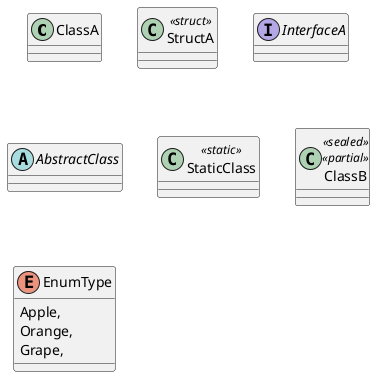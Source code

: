 @startuml
class ClassA {
}
class StructA <<struct>> {
}
interface InterfaceA {
}
abstract class AbstractClass {
}
class StaticClass <<static>> {
}
class ClassB <<sealed>> <<partial>> {
}
enum EnumType {
    Apple,
    Orange,
    Grape,
}
@enduml
